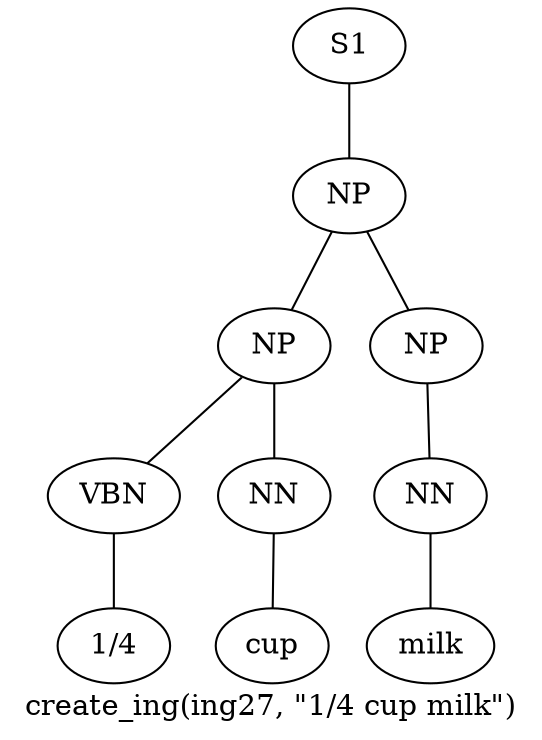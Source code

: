 graph SyntaxGraph {
	label = "create_ing(ing27, \"1/4 cup milk\")";
	Node0 [label="S1"];
	Node1 [label="NP"];
	Node2 [label="NP"];
	Node3 [label="VBN"];
	Node4 [label="1/4"];
	Node5 [label="NN"];
	Node6 [label="cup"];
	Node7 [label="NP"];
	Node8 [label="NN"];
	Node9 [label="milk"];

	Node0 -- Node1;
	Node1 -- Node2;
	Node1 -- Node7;
	Node2 -- Node3;
	Node2 -- Node5;
	Node3 -- Node4;
	Node5 -- Node6;
	Node7 -- Node8;
	Node8 -- Node9;
}